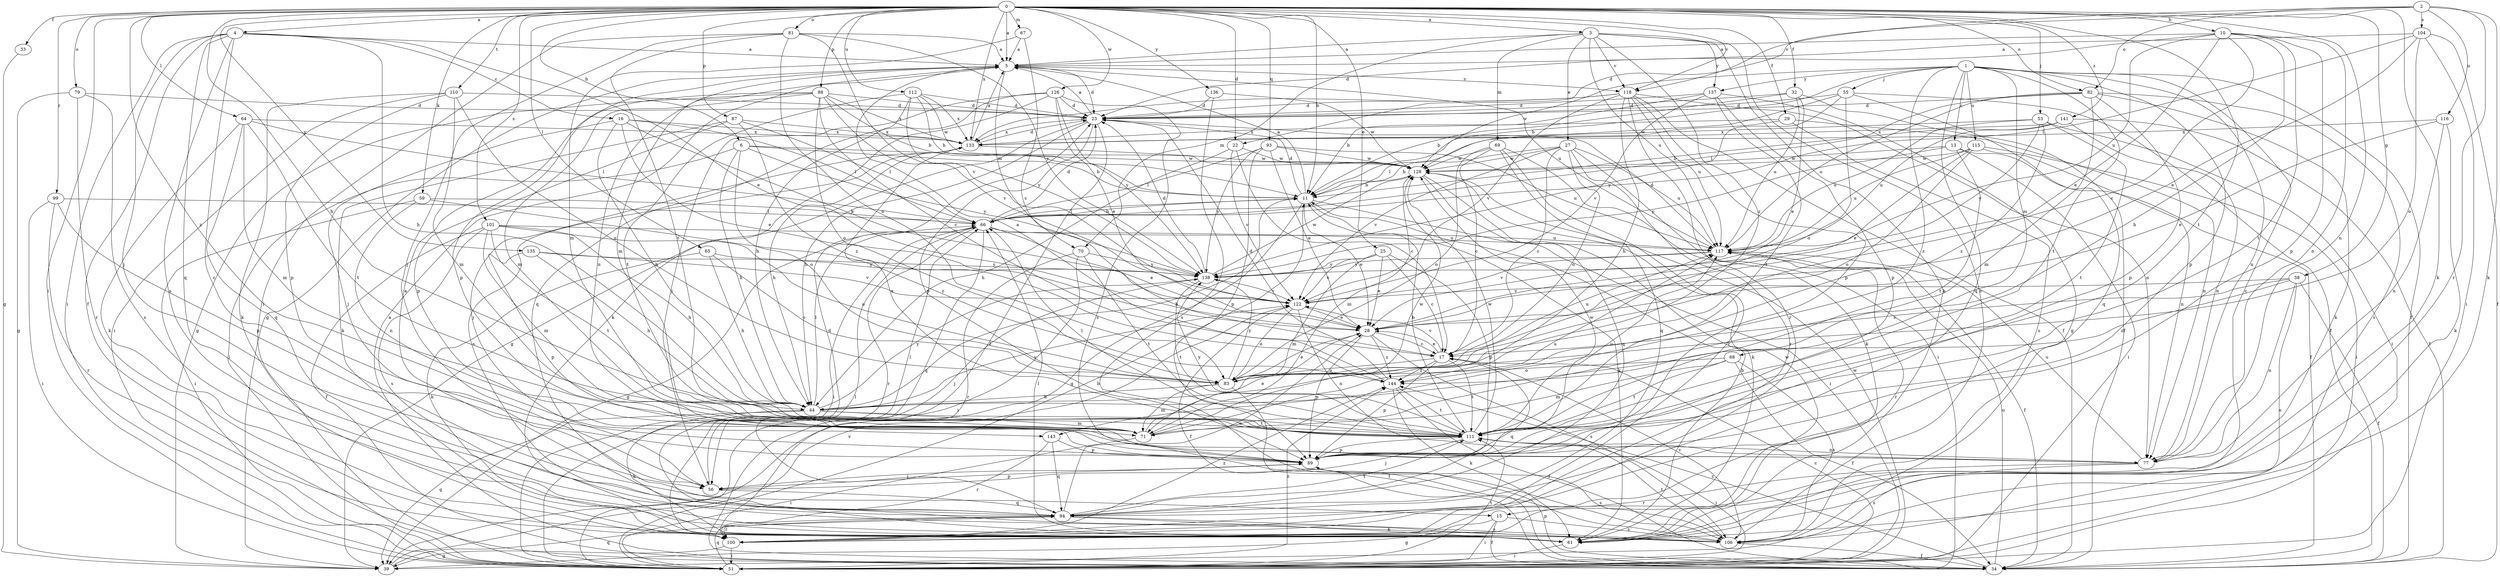 strict digraph  {
0;
1;
2;
3;
4;
5;
6;
10;
11;
13;
15;
16;
17;
22;
23;
25;
27;
28;
29;
32;
33;
34;
38;
39;
44;
51;
53;
55;
56;
59;
61;
64;
65;
66;
67;
68;
69;
70;
71;
77;
79;
81;
82;
83;
87;
88;
89;
93;
94;
99;
100;
101;
104;
106;
110;
111;
112;
115;
116;
117;
118;
122;
126;
128;
133;
135;
136;
137;
138;
141;
143;
144;
0 -> 3  [label=a];
0 -> 4  [label=a];
0 -> 5  [label=a];
0 -> 6  [label=b];
0 -> 10  [label=b];
0 -> 11  [label=b];
0 -> 22  [label=d];
0 -> 25  [label=e];
0 -> 29  [label=f];
0 -> 32  [label=f];
0 -> 33  [label=f];
0 -> 38  [label=g];
0 -> 44  [label=h];
0 -> 51  [label=i];
0 -> 53  [label=j];
0 -> 59  [label=k];
0 -> 61  [label=k];
0 -> 64  [label=l];
0 -> 65  [label=l];
0 -> 67  [label=m];
0 -> 77  [label=n];
0 -> 79  [label=o];
0 -> 81  [label=o];
0 -> 82  [label=o];
0 -> 87  [label=p];
0 -> 88  [label=p];
0 -> 93  [label=q];
0 -> 99  [label=r];
0 -> 101  [label=s];
0 -> 110  [label=t];
0 -> 111  [label=t];
0 -> 112  [label=u];
0 -> 118  [label=v];
0 -> 126  [label=w];
0 -> 133  [label=x];
0 -> 135  [label=y];
0 -> 136  [label=y];
0 -> 141  [label=z];
0 -> 143  [label=z];
1 -> 11  [label=b];
1 -> 13  [label=c];
1 -> 15  [label=c];
1 -> 34  [label=f];
1 -> 55  [label=j];
1 -> 68  [label=m];
1 -> 77  [label=n];
1 -> 89  [label=p];
1 -> 94  [label=q];
1 -> 111  [label=t];
1 -> 115  [label=u];
1 -> 128  [label=w];
1 -> 137  [label=y];
1 -> 143  [label=z];
2 -> 22  [label=d];
2 -> 61  [label=k];
2 -> 82  [label=o];
2 -> 100  [label=r];
2 -> 104  [label=s];
2 -> 116  [label=u];
2 -> 118  [label=v];
3 -> 5  [label=a];
3 -> 27  [label=e];
3 -> 61  [label=k];
3 -> 69  [label=m];
3 -> 70  [label=m];
3 -> 106  [label=s];
3 -> 117  [label=u];
3 -> 118  [label=v];
3 -> 137  [label=y];
3 -> 144  [label=z];
4 -> 5  [label=a];
4 -> 15  [label=c];
4 -> 16  [label=c];
4 -> 28  [label=e];
4 -> 34  [label=f];
4 -> 44  [label=h];
4 -> 51  [label=i];
4 -> 56  [label=j];
4 -> 94  [label=q];
4 -> 106  [label=s];
5 -> 23  [label=d];
5 -> 39  [label=g];
5 -> 70  [label=m];
5 -> 71  [label=m];
5 -> 77  [label=n];
5 -> 117  [label=u];
5 -> 118  [label=v];
6 -> 11  [label=b];
6 -> 44  [label=h];
6 -> 51  [label=i];
6 -> 83  [label=o];
6 -> 128  [label=w];
6 -> 138  [label=y];
10 -> 5  [label=a];
10 -> 17  [label=c];
10 -> 23  [label=d];
10 -> 28  [label=e];
10 -> 44  [label=h];
10 -> 77  [label=n];
10 -> 89  [label=p];
10 -> 111  [label=t];
10 -> 117  [label=u];
11 -> 5  [label=a];
11 -> 23  [label=d];
11 -> 28  [label=e];
11 -> 39  [label=g];
11 -> 44  [label=h];
11 -> 51  [label=i];
11 -> 61  [label=k];
11 -> 66  [label=l];
13 -> 34  [label=f];
13 -> 51  [label=i];
13 -> 111  [label=t];
13 -> 128  [label=w];
13 -> 138  [label=y];
15 -> 34  [label=f];
15 -> 39  [label=g];
15 -> 51  [label=i];
15 -> 106  [label=s];
16 -> 28  [label=e];
16 -> 44  [label=h];
16 -> 56  [label=j];
16 -> 66  [label=l];
16 -> 122  [label=v];
16 -> 133  [label=x];
17 -> 28  [label=e];
17 -> 83  [label=o];
17 -> 89  [label=p];
17 -> 94  [label=q];
17 -> 111  [label=t];
17 -> 117  [label=u];
17 -> 122  [label=v];
17 -> 144  [label=z];
22 -> 17  [label=c];
22 -> 44  [label=h];
22 -> 122  [label=v];
22 -> 128  [label=w];
23 -> 5  [label=a];
23 -> 34  [label=f];
23 -> 39  [label=g];
23 -> 44  [label=h];
23 -> 89  [label=p];
23 -> 133  [label=x];
25 -> 17  [label=c];
25 -> 28  [label=e];
25 -> 71  [label=m];
25 -> 89  [label=p];
25 -> 122  [label=v];
25 -> 138  [label=y];
27 -> 11  [label=b];
27 -> 17  [label=c];
27 -> 51  [label=i];
27 -> 83  [label=o];
27 -> 100  [label=r];
27 -> 117  [label=u];
27 -> 122  [label=v];
27 -> 128  [label=w];
28 -> 17  [label=c];
28 -> 89  [label=p];
28 -> 106  [label=s];
28 -> 144  [label=z];
29 -> 66  [label=l];
29 -> 77  [label=n];
29 -> 106  [label=s];
29 -> 133  [label=x];
32 -> 11  [label=b];
32 -> 23  [label=d];
32 -> 28  [label=e];
32 -> 34  [label=f];
32 -> 117  [label=u];
33 -> 39  [label=g];
34 -> 5  [label=a];
34 -> 89  [label=p];
34 -> 117  [label=u];
34 -> 144  [label=z];
38 -> 17  [label=c];
38 -> 34  [label=f];
38 -> 77  [label=n];
38 -> 106  [label=s];
38 -> 122  [label=v];
38 -> 144  [label=z];
39 -> 94  [label=q];
39 -> 122  [label=v];
44 -> 39  [label=g];
44 -> 61  [label=k];
44 -> 66  [label=l];
44 -> 71  [label=m];
44 -> 111  [label=t];
44 -> 122  [label=v];
44 -> 138  [label=y];
51 -> 11  [label=b];
51 -> 17  [label=c];
51 -> 66  [label=l];
51 -> 94  [label=q];
51 -> 111  [label=t];
51 -> 128  [label=w];
51 -> 144  [label=z];
53 -> 51  [label=i];
53 -> 111  [label=t];
53 -> 117  [label=u];
53 -> 133  [label=x];
53 -> 138  [label=y];
53 -> 144  [label=z];
55 -> 23  [label=d];
55 -> 34  [label=f];
55 -> 83  [label=o];
55 -> 94  [label=q];
55 -> 128  [label=w];
55 -> 138  [label=y];
56 -> 66  [label=l];
56 -> 89  [label=p];
56 -> 94  [label=q];
59 -> 51  [label=i];
59 -> 66  [label=l];
59 -> 77  [label=n];
59 -> 144  [label=z];
61 -> 11  [label=b];
61 -> 23  [label=d];
61 -> 51  [label=i];
61 -> 66  [label=l];
61 -> 128  [label=w];
64 -> 61  [label=k];
64 -> 66  [label=l];
64 -> 71  [label=m];
64 -> 94  [label=q];
64 -> 111  [label=t];
64 -> 133  [label=x];
65 -> 44  [label=h];
65 -> 61  [label=k];
65 -> 83  [label=o];
65 -> 138  [label=y];
66 -> 11  [label=b];
66 -> 23  [label=d];
66 -> 28  [label=e];
66 -> 39  [label=g];
66 -> 51  [label=i];
66 -> 94  [label=q];
66 -> 100  [label=r];
66 -> 117  [label=u];
67 -> 5  [label=a];
67 -> 17  [label=c];
67 -> 71  [label=m];
68 -> 34  [label=f];
68 -> 71  [label=m];
68 -> 83  [label=o];
68 -> 106  [label=s];
68 -> 111  [label=t];
69 -> 17  [label=c];
69 -> 61  [label=k];
69 -> 83  [label=o];
69 -> 94  [label=q];
69 -> 100  [label=r];
69 -> 128  [label=w];
70 -> 51  [label=i];
70 -> 100  [label=r];
70 -> 111  [label=t];
70 -> 138  [label=y];
71 -> 28  [label=e];
71 -> 51  [label=i];
71 -> 117  [label=u];
71 -> 128  [label=w];
77 -> 100  [label=r];
77 -> 106  [label=s];
77 -> 117  [label=u];
79 -> 23  [label=d];
79 -> 39  [label=g];
79 -> 100  [label=r];
79 -> 106  [label=s];
81 -> 5  [label=a];
81 -> 51  [label=i];
81 -> 56  [label=j];
81 -> 83  [label=o];
81 -> 111  [label=t];
81 -> 122  [label=v];
81 -> 138  [label=y];
82 -> 23  [label=d];
82 -> 61  [label=k];
82 -> 66  [label=l];
82 -> 71  [label=m];
82 -> 89  [label=p];
82 -> 106  [label=s];
82 -> 117  [label=u];
83 -> 28  [label=e];
83 -> 34  [label=f];
83 -> 44  [label=h];
83 -> 71  [label=m];
83 -> 138  [label=y];
87 -> 61  [label=k];
87 -> 66  [label=l];
87 -> 89  [label=p];
87 -> 133  [label=x];
87 -> 144  [label=z];
88 -> 11  [label=b];
88 -> 17  [label=c];
88 -> 23  [label=d];
88 -> 39  [label=g];
88 -> 71  [label=m];
88 -> 83  [label=o];
88 -> 89  [label=p];
88 -> 122  [label=v];
88 -> 133  [label=x];
89 -> 56  [label=j];
89 -> 106  [label=s];
89 -> 128  [label=w];
93 -> 28  [label=e];
93 -> 66  [label=l];
93 -> 89  [label=p];
93 -> 117  [label=u];
93 -> 128  [label=w];
93 -> 138  [label=y];
94 -> 5  [label=a];
94 -> 28  [label=e];
94 -> 61  [label=k];
94 -> 100  [label=r];
94 -> 106  [label=s];
94 -> 111  [label=t];
99 -> 51  [label=i];
99 -> 66  [label=l];
99 -> 89  [label=p];
99 -> 100  [label=r];
100 -> 39  [label=g];
100 -> 51  [label=i];
100 -> 144  [label=z];
101 -> 34  [label=f];
101 -> 44  [label=h];
101 -> 71  [label=m];
101 -> 83  [label=o];
101 -> 106  [label=s];
101 -> 111  [label=t];
101 -> 117  [label=u];
104 -> 5  [label=a];
104 -> 28  [label=e];
104 -> 34  [label=f];
104 -> 51  [label=i];
104 -> 66  [label=l];
104 -> 83  [label=o];
106 -> 17  [label=c];
106 -> 34  [label=f];
106 -> 111  [label=t];
110 -> 23  [label=d];
110 -> 51  [label=i];
110 -> 61  [label=k];
110 -> 71  [label=m];
110 -> 83  [label=o];
110 -> 89  [label=p];
111 -> 11  [label=b];
111 -> 51  [label=i];
111 -> 56  [label=j];
111 -> 66  [label=l];
111 -> 77  [label=n];
111 -> 89  [label=p];
111 -> 117  [label=u];
111 -> 128  [label=w];
111 -> 133  [label=x];
111 -> 138  [label=y];
112 -> 11  [label=b];
112 -> 23  [label=d];
112 -> 44  [label=h];
112 -> 111  [label=t];
112 -> 128  [label=w];
112 -> 133  [label=x];
112 -> 138  [label=y];
115 -> 28  [label=e];
115 -> 51  [label=i];
115 -> 77  [label=n];
115 -> 83  [label=o];
115 -> 117  [label=u];
115 -> 128  [label=w];
116 -> 28  [label=e];
116 -> 61  [label=k];
116 -> 77  [label=n];
116 -> 133  [label=x];
117 -> 23  [label=d];
117 -> 34  [label=f];
117 -> 100  [label=r];
117 -> 122  [label=v];
117 -> 138  [label=y];
118 -> 23  [label=d];
118 -> 34  [label=f];
118 -> 44  [label=h];
118 -> 77  [label=n];
118 -> 89  [label=p];
118 -> 100  [label=r];
118 -> 117  [label=u];
118 -> 122  [label=v];
118 -> 133  [label=x];
122 -> 28  [label=e];
122 -> 34  [label=f];
122 -> 77  [label=n];
122 -> 83  [label=o];
126 -> 23  [label=d];
126 -> 28  [label=e];
126 -> 56  [label=j];
126 -> 61  [label=k];
126 -> 94  [label=q];
126 -> 106  [label=s];
126 -> 138  [label=y];
128 -> 11  [label=b];
128 -> 61  [label=k];
128 -> 71  [label=m];
128 -> 94  [label=q];
133 -> 5  [label=a];
133 -> 23  [label=d];
133 -> 44  [label=h];
133 -> 56  [label=j];
133 -> 106  [label=s];
133 -> 128  [label=w];
135 -> 44  [label=h];
135 -> 89  [label=p];
135 -> 122  [label=v];
135 -> 138  [label=y];
136 -> 23  [label=d];
136 -> 106  [label=s];
136 -> 128  [label=w];
137 -> 11  [label=b];
137 -> 23  [label=d];
137 -> 39  [label=g];
137 -> 89  [label=p];
137 -> 111  [label=t];
137 -> 122  [label=v];
138 -> 23  [label=d];
138 -> 56  [label=j];
138 -> 111  [label=t];
138 -> 122  [label=v];
138 -> 128  [label=w];
141 -> 11  [label=b];
141 -> 34  [label=f];
141 -> 77  [label=n];
141 -> 117  [label=u];
141 -> 133  [label=x];
143 -> 89  [label=p];
143 -> 94  [label=q];
143 -> 100  [label=r];
144 -> 5  [label=a];
144 -> 23  [label=d];
144 -> 34  [label=f];
144 -> 61  [label=k];
144 -> 111  [label=t];
}
